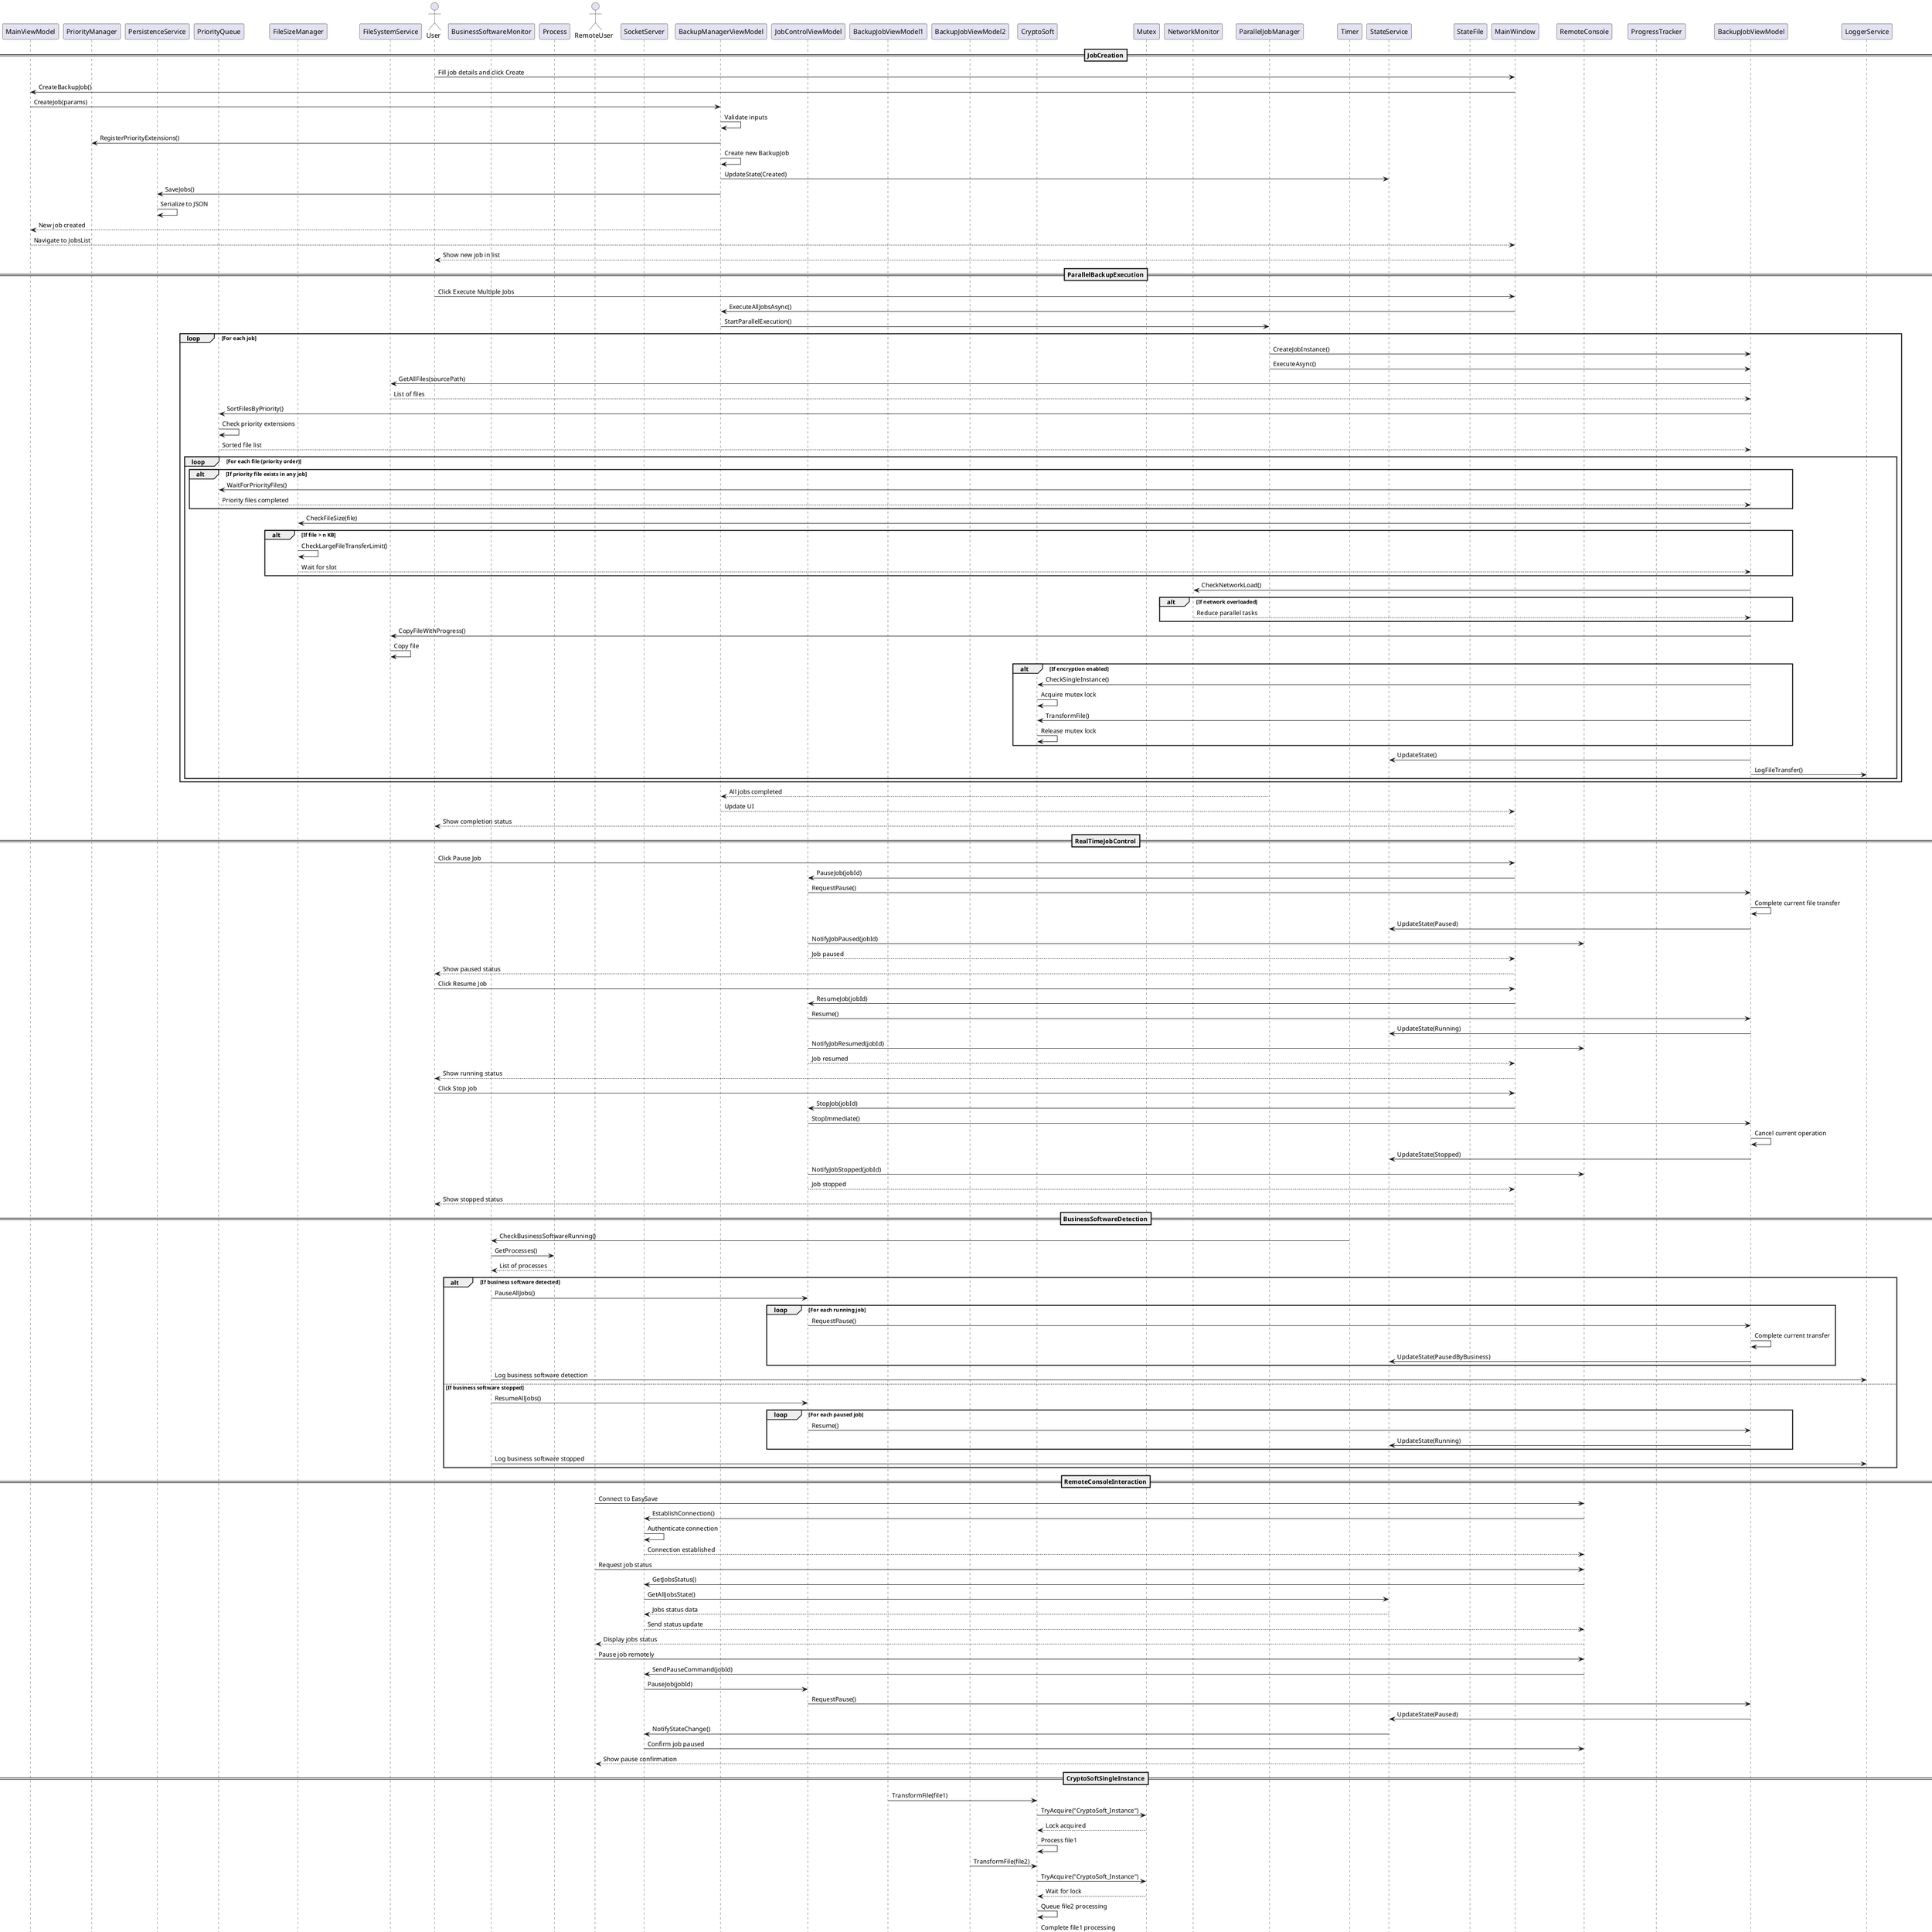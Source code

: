 @startuml EasySave3_SequenceDiagram

==JobCreation==
actor User
participant MainWindow
participant MainViewModel
participant BackupManagerViewModel
participant PriorityManager
participant PersistenceService
participant StateService

User -> MainWindow: Fill job details and click Create
MainWindow -> MainViewModel: CreateBackupJob()
MainViewModel -> BackupManagerViewModel: CreateJob(params)
BackupManagerViewModel -> BackupManagerViewModel: Validate inputs
BackupManagerViewModel -> PriorityManager: RegisterPriorityExtensions()
BackupManagerViewModel -> BackupManagerViewModel: Create new BackupJob
BackupManagerViewModel -> StateService: UpdateState(Created)
BackupManagerViewModel -> PersistenceService: SaveJobs()
PersistenceService -> PersistenceService: Serialize to JSON
BackupManagerViewModel --> MainViewModel: New job created
MainViewModel --> MainWindow: Navigate to JobsList
MainWindow --> User: Show new job in list

==ParallelBackupExecution==
actor User
participant MainWindow
participant BackupManagerViewModel
participant ParallelJobManager
participant BackupJobViewModel
participant PriorityQueue
participant FileSizeManager
participant FileSystemService
participant LoggerService
participant StateService
participant CryptoSoft
participant NetworkMonitor

User -> MainWindow: Click Execute Multiple Jobs
MainWindow -> BackupManagerViewModel: ExecuteAllJobsAsync()
BackupManagerViewModel -> ParallelJobManager: StartParallelExecution()

loop For each job
    ParallelJobManager -> BackupJobViewModel: CreateJobInstance()
    ParallelJobManager -> BackupJobViewModel: ExecuteAsync()
    
    BackupJobViewModel -> FileSystemService: GetAllFiles(sourcePath)
    FileSystemService --> BackupJobViewModel: List of files
    
    BackupJobViewModel -> PriorityQueue: SortFilesByPriority()
    PriorityQueue -> PriorityQueue: Check priority extensions
    PriorityQueue --> BackupJobViewModel: Sorted file list
    
    loop For each file (priority order)
        alt If priority file exists in any job
            BackupJobViewModel -> PriorityQueue: WaitForPriorityFiles()
            PriorityQueue --> BackupJobViewModel: Priority files completed
        end
        
        BackupJobViewModel -> FileSizeManager: CheckFileSize(file)
        alt If file > n KB
            FileSizeManager -> FileSizeManager: CheckLargeFileTransferLimit()
            FileSizeManager --> BackupJobViewModel: Wait for slot
        end
        
        BackupJobViewModel -> NetworkMonitor: CheckNetworkLoad()
        alt If network overloaded
            NetworkMonitor --> BackupJobViewModel: Reduce parallel tasks
        end
        
        BackupJobViewModel -> FileSystemService: CopyFileWithProgress()
        FileSystemService -> FileSystemService: Copy file
        
        alt If encryption enabled
            BackupJobViewModel -> CryptoSoft: CheckSingleInstance()
            CryptoSoft -> CryptoSoft: Acquire mutex lock
            BackupJobViewModel -> CryptoSoft: TransformFile()
            CryptoSoft -> CryptoSoft: Release mutex lock
        end
        
        BackupJobViewModel -> StateService: UpdateState()
        BackupJobViewModel -> LoggerService: LogFileTransfer()
    end
end

ParallelJobManager --> BackupManagerViewModel: All jobs completed
BackupManagerViewModel --> MainWindow: Update UI
MainWindow --> User: Show completion status

==RealTimeJobControl==
actor User
participant MainWindow
participant JobControlViewModel
participant BackupJobViewModel
participant StateService
participant RemoteConsole

User -> MainWindow: Click Pause Job
MainWindow -> JobControlViewModel: PauseJob(jobId)
JobControlViewModel -> BackupJobViewModel: RequestPause()
BackupJobViewModel -> BackupJobViewModel: Complete current file transfer
BackupJobViewModel -> StateService: UpdateState(Paused)
JobControlViewModel -> RemoteConsole: NotifyJobPaused(jobId)
JobControlViewModel --> MainWindow: Job paused
MainWindow --> User: Show paused status

User -> MainWindow: Click Resume Job
MainWindow -> JobControlViewModel: ResumeJob(jobId)
JobControlViewModel -> BackupJobViewModel: Resume()
BackupJobViewModel -> StateService: UpdateState(Running)
JobControlViewModel -> RemoteConsole: NotifyJobResumed(jobId)
JobControlViewModel --> MainWindow: Job resumed
MainWindow --> User: Show running status

User -> MainWindow: Click Stop Job
MainWindow -> JobControlViewModel: StopJob(jobId)
JobControlViewModel -> BackupJobViewModel: StopImmediate()
BackupJobViewModel -> BackupJobViewModel: Cancel current operation
BackupJobViewModel -> StateService: UpdateState(Stopped)
JobControlViewModel -> RemoteConsole: NotifyJobStopped(jobId)
JobControlViewModel --> MainWindow: Job stopped
MainWindow --> User: Show stopped status

==BusinessSoftwareDetection==
participant Timer
participant BusinessSoftwareMonitor
participant Process
participant JobControlViewModel
participant BackupJobViewModel
participant LoggerService

Timer -> BusinessSoftwareMonitor: CheckBusinessSoftwareRunning()
BusinessSoftwareMonitor -> Process: GetProcesses()
Process --> BusinessSoftwareMonitor: List of processes

alt If business software detected
    BusinessSoftwareMonitor -> JobControlViewModel: PauseAllJobs()
    loop For each running job
        JobControlViewModel -> BackupJobViewModel: RequestPause()
        BackupJobViewModel -> BackupJobViewModel: Complete current transfer
        BackupJobViewModel -> StateService: UpdateState(PausedByBusiness)
    end
    BusinessSoftwareMonitor -> LoggerService: Log business software detection
else If business software stopped
    BusinessSoftwareMonitor -> JobControlViewModel: ResumeAllJobs()
    loop For each paused job
        JobControlViewModel -> BackupJobViewModel: Resume()
        BackupJobViewModel -> StateService: UpdateState(Running)
    end
    BusinessSoftwareMonitor -> LoggerService: Log business software stopped
end

==RemoteConsoleInteraction==
actor RemoteUser
participant RemoteConsole
participant SocketServer
participant BackupManagerViewModel
participant JobControlViewModel
participant StateService

RemoteUser -> RemoteConsole: Connect to EasySave
RemoteConsole -> SocketServer: EstablishConnection()
SocketServer -> SocketServer: Authenticate connection
SocketServer --> RemoteConsole: Connection established

RemoteUser -> RemoteConsole: Request job status
RemoteConsole -> SocketServer: GetJobsStatus()
SocketServer -> StateService: GetAllJobsState()
StateService --> SocketServer: Jobs status data
SocketServer --> RemoteConsole: Send status update
RemoteConsole --> RemoteUser: Display jobs status

RemoteUser -> RemoteConsole: Pause job remotely
RemoteConsole -> SocketServer: SendPauseCommand(jobId)
SocketServer -> JobControlViewModel: PauseJob(jobId)
JobControlViewModel -> BackupJobViewModel: RequestPause()
BackupJobViewModel -> StateService: UpdateState(Paused)
StateService -> SocketServer: NotifyStateChange()
SocketServer -> RemoteConsole: Confirm job paused
RemoteConsole --> RemoteUser: Show pause confirmation

==CryptoSoftSingleInstance==
participant BackupJobViewModel1
participant BackupJobViewModel2
participant CryptoSoft
participant Mutex

BackupJobViewModel1 -> CryptoSoft: TransformFile(file1)
CryptoSoft -> Mutex: TryAcquire("CryptoSoft_Instance")
Mutex --> CryptoSoft: Lock acquired
CryptoSoft -> CryptoSoft: Process file1

BackupJobViewModel2 -> CryptoSoft: TransformFile(file2)
CryptoSoft -> Mutex: TryAcquire("CryptoSoft_Instance")
Mutex --> CryptoSoft: Wait for lock
CryptoSoft -> CryptoSoft: Queue file2 processing

CryptoSoft -> CryptoSoft: Complete file1 processing
CryptoSoft -> Mutex: Release("CryptoSoft_Instance")
CryptoSoft -> CryptoSoft: Process file2 (from queue)
CryptoSoft -> Mutex: Release("CryptoSoft_Instance")

==NetworkLoadMonitoring==
participant NetworkMonitor
participant ParallelJobManager
participant BackupJobViewModel
participant Timer

Timer -> NetworkMonitor: CheckNetworkLoad()
NetworkMonitor -> NetworkMonitor: Measure network usage
alt If network load > threshold
    NetworkMonitor -> ParallelJobManager: ReduceParallelTasks()
    ParallelJobManager -> ParallelJobManager: Decrease concurrent jobs
    loop For excess jobs
        ParallelJobManager -> BackupJobViewModel: RequestPause()
        BackupJobViewModel -> StateService: UpdateState(PausedByNetwork)
    end
else If network load normal
    NetworkMonitor -> ParallelJobManager: RestoreParallelTasks()
    ParallelJobManager -> ParallelJobManager: Increase concurrent jobs
    loop For paused jobs
        ParallelJobManager -> BackupJobViewModel: Resume()
        BackupJobViewModel -> StateService: UpdateState(Running)
    end
end

==StateAndProgressUpdate==
participant BackupJobViewModel
participant StateService
participant StateFile
participant MainWindow
participant RemoteConsole
participant ProgressTracker

BackupJobViewModel -> ProgressTracker: UpdateProgress(percentage)
ProgressTracker -> StateService: UpdateJobProgress(jobId, progress)
StateService -> StateService: Calculate overall progress
StateService -> StateFile: Serialize state to JSON
StateService -> MainWindow: RaiseProgressUpdated(jobId, progress)
StateService -> RemoteConsole: BroadcastProgressUpdate(jobId, progress)
MainWindow -> MainWindow: Update progress bars
RemoteConsole -> RemoteConsole: Update remote display

==EnhancedLogging==
participant BackupJobViewModel
participant LoggerService
participant DailyLogger
participant CryptoTimer
participant LogsView

BackupJobViewModel -> LoggerService: LogFileTransfer(fileInfo, cryptoTime)
LoggerService -> CryptoTimer: GetEncryptionTime()
CryptoTimer --> LoggerService: Encryption duration
LoggerService -> DailyLogger: LogEnhancedFileTransfer()
DailyLogger -> DailyLogger: Write to file (JSON/XML with crypto info)
LoggerService -> LoggerService: RaiseLogMessageAdded
LogsView -> LogsView: Update enhanced log display

@enduml
